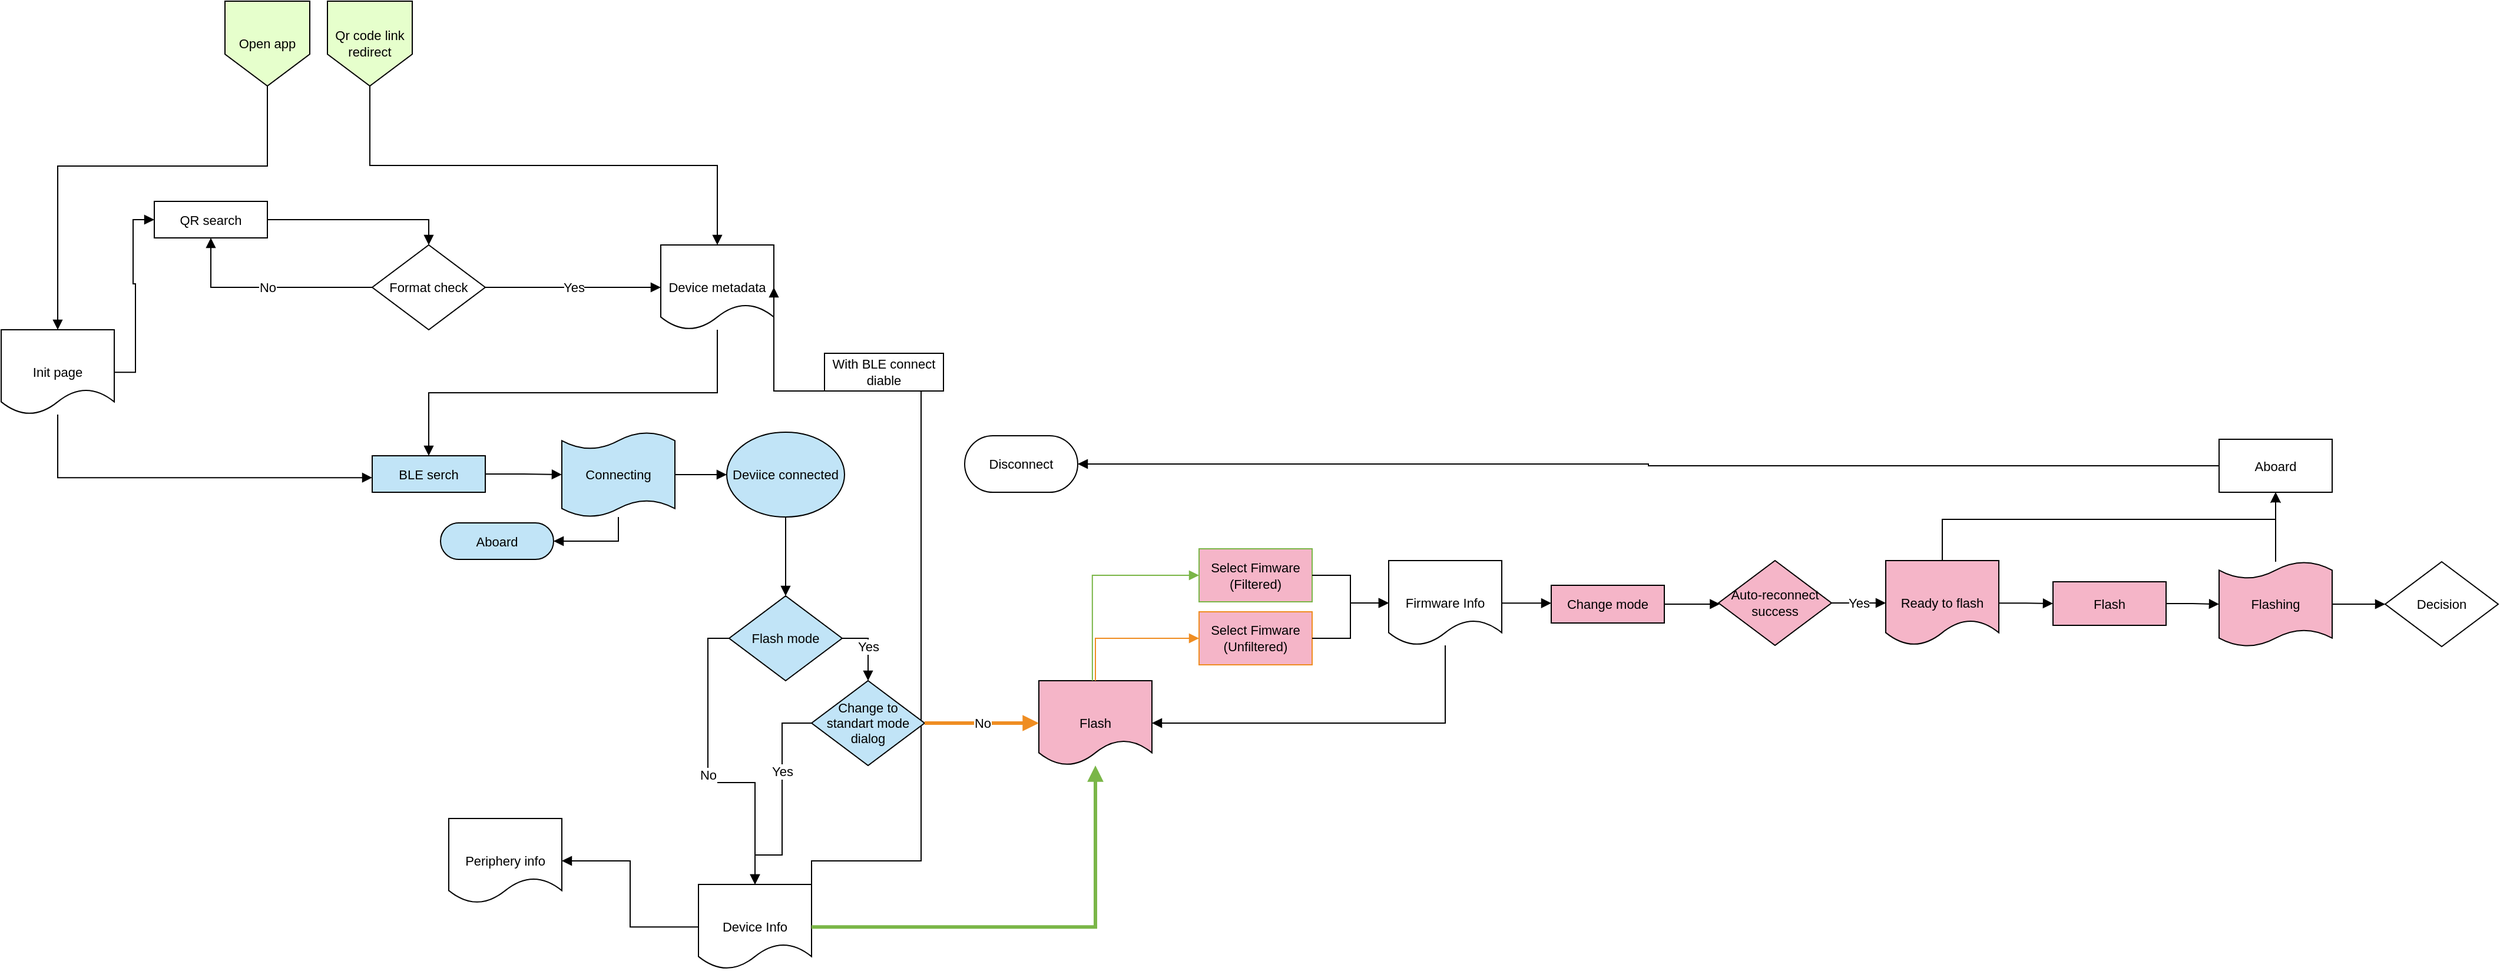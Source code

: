 <mxfile version="13.1.3" type="github"><diagram id="C5RBs43oDa-KdzZeNtuy" name="Page-1"><mxGraphModel dx="1422" dy="1914" grid="1" gridSize="10" guides="1" tooltips="1" connect="1" arrows="1" fold="1" page="1" pageScale="1" pageWidth="827" pageHeight="1169" math="0" shadow="0"><root><mxCell id="WIyWlLk6GJQsqaUBKTNV-0"/><mxCell id="WIyWlLk6GJQsqaUBKTNV-1" parent="WIyWlLk6GJQsqaUBKTNV-0"/><UserObject label="Open app" lucidchartObjectId="gAb16.dE1i8r" id="GL6hUhirYXwNvFaNPU7j-0"><mxCell style="html=1;whiteSpace=wrap;shape=offPageConnector;fontSize=11;fontColor=#000000;spacing=3;strokeOpacity=100;fillColor=#E6FFCC;" vertex="1" parent="WIyWlLk6GJQsqaUBKTNV-1"><mxGeometry x="330" y="-90" width="72" height="72" as="geometry"/></mxCell></UserObject><UserObject label="" lucidchartObjectId="pAb1qJruv8-w" id="GL6hUhirYXwNvFaNPU7j-1"><mxCell style="html=1;jettySize=18;fontSize=11;strokeOpacity=100;rounded=1;arcSize=0;edgeStyle=orthogonalEdgeStyle;startArrow=none;;endArrow=block;endFill=1;;exitX=0.5;exitY=1.011;exitPerimeter=1;entryX=0.5;entryY=-0.008;entryPerimeter=1;" edge="1" parent="WIyWlLk6GJQsqaUBKTNV-1" source="GL6hUhirYXwNvFaNPU7j-0" target="GL6hUhirYXwNvFaNPU7j-3"><mxGeometry width="100" height="100" relative="1" as="geometry"><Array as="points"><mxPoint x="366" y="50"/><mxPoint x="188" y="50"/></Array></mxGeometry></mxCell></UserObject><UserObject label="Init page" lucidchartObjectId="REb1Mheu8V~K" id="GL6hUhirYXwNvFaNPU7j-3"><mxCell style="html=1;whiteSpace=wrap;shape=document;fontSize=11;fontColor=#000000;spacing=3;strokeOpacity=100;" vertex="1" parent="WIyWlLk6GJQsqaUBKTNV-1"><mxGeometry x="140" y="189" width="96" height="72" as="geometry"/></mxCell></UserObject><UserObject label="" lucidchartObjectId="WEb1L68Dy2zB" id="GL6hUhirYXwNvFaNPU7j-4"><mxCell style="html=1;jettySize=18;fontSize=11;strokeOpacity=100;rounded=1;arcSize=0;edgeStyle=orthogonalEdgeStyle;startArrow=none;;endArrow=block;endFill=1;;exitX=0.5;exitY=0.924;exitPerimeter=1;entryX=-0.006;entryY=0.6;entryPerimeter=1;" edge="1" parent="WIyWlLk6GJQsqaUBKTNV-1" source="GL6hUhirYXwNvFaNPU7j-3" target="GL6hUhirYXwNvFaNPU7j-20"><mxGeometry width="100" height="100" relative="1" as="geometry"><Array as="points"/></mxGeometry></mxCell></UserObject><UserObject label="Device Info" lucidchartObjectId="RGb114vR2Q3K" id="GL6hUhirYXwNvFaNPU7j-6"><mxCell style="html=1;whiteSpace=wrap;shape=document;fontSize=11;fontColor=#000000;spacing=3;strokeOpacity=100;" vertex="1" parent="WIyWlLk6GJQsqaUBKTNV-1"><mxGeometry x="732" y="660" width="96" height="72" as="geometry"/></mxCell></UserObject><UserObject label="" lucidchartObjectId="VSb1d301da79" id="GL6hUhirYXwNvFaNPU7j-7"><mxCell style="html=1;jettySize=18;fontSize=11;strokeOpacity=100;rounded=1;arcSize=0;edgeStyle=orthogonalEdgeStyle;startArrow=none;;endArrow=block;endFill=1;;exitX=1.006;exitY=0.502;exitPerimeter=1;entryX=-0.006;entryY=0.5;entryPerimeter=1;" edge="1" parent="WIyWlLk6GJQsqaUBKTNV-1" source="GL6hUhirYXwNvFaNPU7j-3" target="GL6hUhirYXwNvFaNPU7j-8"><mxGeometry width="100" height="100" relative="1" as="geometry"><Array as="points"/></mxGeometry></mxCell></UserObject><UserObject label="QR search" lucidchartObjectId="XSb1YqleU.F." id="GL6hUhirYXwNvFaNPU7j-8"><mxCell style="html=1;whiteSpace=wrap;;fontSize=11;fontColor=#000000;spacing=3;strokeOpacity=100;" vertex="1" parent="WIyWlLk6GJQsqaUBKTNV-1"><mxGeometry x="270" y="80" width="96" height="31" as="geometry"/></mxCell></UserObject><UserObject label="" lucidchartObjectId="0Vb1QZsqYDrt" id="GL6hUhirYXwNvFaNPU7j-9"><mxCell style="html=1;jettySize=18;fontSize=11;strokeOpacity=100;rounded=1;arcSize=0;edgeStyle=orthogonalEdgeStyle;startArrow=none;;endArrow=block;endFill=1;;exitX=1.006;exitY=0.5;exitPerimeter=1;entryX=0.5;entryY=-0.01;entryPerimeter=1;" edge="1" parent="WIyWlLk6GJQsqaUBKTNV-1" source="GL6hUhirYXwNvFaNPU7j-8" target="GL6hUhirYXwNvFaNPU7j-25"><mxGeometry width="100" height="100" relative="1" as="geometry"><Array as="points"/></mxGeometry></mxCell></UserObject><UserObject label="Device metadata" lucidchartObjectId="2Vb1.4ObYA0H" id="GL6hUhirYXwNvFaNPU7j-10"><mxCell style="html=1;whiteSpace=wrap;shape=document;fontSize=11;fontColor=#000000;spacing=3;strokeOpacity=100;" vertex="1" parent="WIyWlLk6GJQsqaUBKTNV-1"><mxGeometry x="700" y="117" width="96" height="72" as="geometry"/></mxCell></UserObject><UserObject label="" lucidchartObjectId="XWb1~2wCB0hz" id="GL6hUhirYXwNvFaNPU7j-11"><mxCell style="html=1;jettySize=18;fontSize=11;strokeOpacity=100;rounded=1;arcSize=0;edgeStyle=orthogonalEdgeStyle;startArrow=none;;endArrow=block;endFill=1;;exitX=0.5;exitY=0.924;exitPerimeter=1;entryX=0.5;entryY=-0.019;entryPerimeter=1;" edge="1" parent="WIyWlLk6GJQsqaUBKTNV-1" source="GL6hUhirYXwNvFaNPU7j-10" target="GL6hUhirYXwNvFaNPU7j-20"><mxGeometry width="100" height="100" relative="1" as="geometry"><Array as="points"/></mxGeometry></mxCell></UserObject><UserObject label="" lucidchartObjectId="ZYb1fUPYU2A2" id="GL6hUhirYXwNvFaNPU7j-12"><mxCell style="html=1;jettySize=18;fontSize=11;strokeOpacity=100;rounded=1;arcSize=0;edgeStyle=orthogonalEdgeStyle;startArrow=none;;endArrow=block;endFill=1;;exitX=1.006;exitY=0.502;exitPerimeter=1;entryX=1.006;entryY=0.5;entryPerimeter=1;" edge="1" parent="WIyWlLk6GJQsqaUBKTNV-1" source="GL6hUhirYXwNvFaNPU7j-6" target="GL6hUhirYXwNvFaNPU7j-10"><mxGeometry width="100" height="100" relative="1" as="geometry"><Array as="points"><mxPoint x="921" y="640"/><mxPoint x="921" y="241"/></Array></mxGeometry></mxCell></UserObject><UserObject label="Flash" lucidchartObjectId="cZb11DL4E6sH" id="GL6hUhirYXwNvFaNPU7j-13"><mxCell style="html=1;whiteSpace=wrap;shape=document;fontSize=11;fontColor=#000000;spacing=3;strokeOpacity=100;fillOpacity=100;fillColor=#f5b5c8;" vertex="1" parent="WIyWlLk6GJQsqaUBKTNV-1"><mxGeometry x="1021" y="487" width="96" height="72" as="geometry"/></mxCell></UserObject><UserObject label="" lucidchartObjectId="WZb1zGybYWFF" id="GL6hUhirYXwNvFaNPU7j-14"><mxCell style="html=1;jettySize=18;fontSize=11;strokeColor=#7ab648;strokeOpacity=100;strokeWidth=3;rounded=1;arcSize=0;edgeStyle=orthogonalEdgeStyle;startArrow=none;;endArrow=block;endFill=1;;exitX=1.006;exitY=0.502;exitPerimeter=1;entryX=0.5;entryY=0.924;entryPerimeter=1;" edge="1" parent="WIyWlLk6GJQsqaUBKTNV-1" source="GL6hUhirYXwNvFaNPU7j-6" target="GL6hUhirYXwNvFaNPU7j-13"><mxGeometry width="100" height="100" relative="1" as="geometry"><Array as="points"/></mxGeometry></mxCell></UserObject><UserObject label="" lucidchartObjectId="n2b1Y6_v-S-W" id="GL6hUhirYXwNvFaNPU7j-15"><mxCell style="html=1;jettySize=18;fontSize=11;strokeOpacity=100;rounded=1;arcSize=0;edgeStyle=orthogonalEdgeStyle;startArrow=none;;endArrow=block;endFill=1;;exitX=-0.006;exitY=0.502;exitPerimeter=1;entryX=1.006;entryY=0.5;entryPerimeter=1;" edge="1" parent="WIyWlLk6GJQsqaUBKTNV-1" source="GL6hUhirYXwNvFaNPU7j-6" target="GL6hUhirYXwNvFaNPU7j-16"><mxGeometry width="100" height="100" relative="1" as="geometry"><Array as="points"/></mxGeometry></mxCell></UserObject><UserObject label="Periphery info" lucidchartObjectId="r2b1MGmAWvip" id="GL6hUhirYXwNvFaNPU7j-16"><mxCell style="html=1;whiteSpace=wrap;shape=document;fontSize=11;fontColor=#000000;spacing=3;strokeOpacity=100;" vertex="1" parent="WIyWlLk6GJQsqaUBKTNV-1"><mxGeometry x="520" y="604" width="96" height="72" as="geometry"/></mxCell></UserObject><mxCell id="GL6hUhirYXwNvFaNPU7j-17" value="" style="group;dropTarget=0;" vertex="1" parent="WIyWlLk6GJQsqaUBKTNV-1"><mxGeometry x="455" y="276" width="257" height="108" as="geometry"/></mxCell><UserObject label="Connecting" lucidchartObjectId="QBb1JAbWSNj~" id="GL6hUhirYXwNvFaNPU7j-18"><mxCell style="html=1;whiteSpace=wrap;shape=tape;size=0.2;fontSize=11;fontColor=#000000;spacing=3;strokeOpacity=100;fillOpacity=100;fillColor=#c1e4f7;" vertex="1" parent="GL6hUhirYXwNvFaNPU7j-17"><mxGeometry x="161" width="96" height="72" as="geometry"/></mxCell></UserObject><UserObject label="Aboard" lucidchartObjectId="hYb1lBM8qsY-" id="GL6hUhirYXwNvFaNPU7j-19"><mxCell style="html=1;whiteSpace=wrap;rounded=1;arcSize=50;fontSize=11;fontColor=#000000;spacing=3;strokeOpacity=100;fillOpacity=100;fillColor=#c1e4f7;" vertex="1" parent="GL6hUhirYXwNvFaNPU7j-17"><mxGeometry x="58" y="77" width="96" height="31" as="geometry"/></mxCell></UserObject><UserObject label="BLE serch" lucidchartObjectId="DAb1opJ~t_yY" id="GL6hUhirYXwNvFaNPU7j-20"><mxCell style="html=1;whiteSpace=wrap;;fontSize=11;fontColor=#000000;spacing=3;strokeOpacity=100;fillOpacity=100;fillColor=#c1e4f7;" vertex="1" parent="GL6hUhirYXwNvFaNPU7j-17"><mxGeometry y="20" width="96" height="31" as="geometry"/></mxCell></UserObject><UserObject label="" lucidchartObjectId="HBb1jw3.Bp_y" id="GL6hUhirYXwNvFaNPU7j-2"><mxCell style="html=1;jettySize=18;fontSize=11;strokeOpacity=100;rounded=1;arcSize=0;edgeStyle=orthogonalEdgeStyle;startArrow=none;;endArrow=block;endFill=1;;exitX=1.006;exitY=0.5;exitPerimeter=1;entryX=-0.006;entryY=0.5;entryPerimeter=1;" edge="1" parent="GL6hUhirYXwNvFaNPU7j-17" source="GL6hUhirYXwNvFaNPU7j-20" target="GL6hUhirYXwNvFaNPU7j-18"><mxGeometry width="100" height="100" relative="1" as="geometry"><Array as="points"/></mxGeometry></mxCell></UserObject><UserObject label="" lucidchartObjectId="cGb1ASjnTJVs" id="GL6hUhirYXwNvFaNPU7j-5"><mxCell style="html=1;jettySize=18;fontSize=11;strokeOpacity=100;rounded=1;arcSize=0;edgeStyle=orthogonalEdgeStyle;startArrow=none;;endArrow=block;endFill=1;;exitX=0.5;exitY=0.924;exitPerimeter=1;entryX=1.006;entryY=0.5;entryPerimeter=1;" edge="1" parent="GL6hUhirYXwNvFaNPU7j-17" source="GL6hUhirYXwNvFaNPU7j-18" target="GL6hUhirYXwNvFaNPU7j-19"><mxGeometry width="100" height="100" relative="1" as="geometry"><Array as="points"/></mxGeometry></mxCell></UserObject><UserObject label="Qr code link redirect" lucidchartObjectId="x6b1XUzFKJgQ" id="GL6hUhirYXwNvFaNPU7j-21"><mxCell style="html=1;whiteSpace=wrap;shape=offPageConnector;fontSize=11;fontColor=#000000;spacing=3;strokeOpacity=100;fillColor=#E6FFCC;" vertex="1" parent="WIyWlLk6GJQsqaUBKTNV-1"><mxGeometry x="417" y="-90" width="72" height="72" as="geometry"/></mxCell></UserObject><UserObject label="" lucidchartObjectId="A6b1VVpGgA1R" id="GL6hUhirYXwNvFaNPU7j-22"><mxCell style="html=1;jettySize=18;fontSize=11;strokeOpacity=100;rounded=1;arcSize=0;edgeStyle=orthogonalEdgeStyle;startArrow=none;;endArrow=block;endFill=1;;exitX=0.5;exitY=1.011;exitPerimeter=1;entryX=0.5;entryY=-0.008;entryPerimeter=1;" edge="1" parent="WIyWlLk6GJQsqaUBKTNV-1" source="GL6hUhirYXwNvFaNPU7j-21" target="GL6hUhirYXwNvFaNPU7j-10"><mxGeometry width="100" height="100" relative="1" as="geometry"><Array as="points"/></mxGeometry></mxCell></UserObject><UserObject label="With BLE connect diable" lucidchartObjectId="~ic1p77JrsOa" id="GL6hUhirYXwNvFaNPU7j-23"><mxCell style="html=1;whiteSpace=wrap;fontSize=11;fontColor=#000000;spacing=3;strokeOpacity=100;" vertex="1" parent="WIyWlLk6GJQsqaUBKTNV-1"><mxGeometry x="839" y="209" width="101" height="32" as="geometry"/></mxCell></UserObject><UserObject label="Flash mode" lucidchartObjectId="xkc1F3SRqymh" id="GL6hUhirYXwNvFaNPU7j-24"><mxCell style="html=1;whiteSpace=wrap;rhombus;fontSize=11;fontColor=#000000;spacing=3;strokeOpacity=100;fillOpacity=100;fillColor=#c1e4f7;" vertex="1" parent="WIyWlLk6GJQsqaUBKTNV-1"><mxGeometry x="758" y="415" width="96" height="72" as="geometry"/></mxCell></UserObject><UserObject label="Format check" lucidchartObjectId="nlc1-krD1DWh" id="GL6hUhirYXwNvFaNPU7j-25"><mxCell style="html=1;whiteSpace=wrap;rhombus;fontSize=11;fontColor=#000000;spacing=3;strokeOpacity=100;" vertex="1" parent="WIyWlLk6GJQsqaUBKTNV-1"><mxGeometry x="455" y="117" width="96" height="72" as="geometry"/></mxCell></UserObject><UserObject label="" lucidchartObjectId="gmc12S9NR1w8" id="GL6hUhirYXwNvFaNPU7j-26"><mxCell style="html=1;jettySize=18;fontSize=11;fontColor=#000000;strokeOpacity=100;rounded=1;arcSize=0;edgeStyle=orthogonalEdgeStyle;startArrow=none;;endArrow=block;endFill=1;;exitX=1.01;exitY=0.5;exitPerimeter=1;entryX=-0.006;entryY=0.5;entryPerimeter=1;" edge="1" parent="WIyWlLk6GJQsqaUBKTNV-1" source="GL6hUhirYXwNvFaNPU7j-25" target="GL6hUhirYXwNvFaNPU7j-10"><mxGeometry width="100" height="100" relative="1" as="geometry"><Array as="points"/></mxGeometry></mxCell></UserObject><mxCell id="GL6hUhirYXwNvFaNPU7j-27" value="Yes" style="text;html=1;resizable=0;labelBackgroundColor=#ffffff;align=center;verticalAlign=middle;fontColor=#000000;;fontSize=11;" vertex="1" parent="GL6hUhirYXwNvFaNPU7j-26"><mxGeometry relative="1" as="geometry"/></mxCell><UserObject label="" lucidchartObjectId="pmc1G.q.DRIs" id="GL6hUhirYXwNvFaNPU7j-28"><mxCell style="html=1;jettySize=18;fontSize=11;fontColor=#000000;strokeOpacity=100;rounded=1;arcSize=0;edgeStyle=orthogonalEdgeStyle;startArrow=none;;endArrow=block;endFill=1;;exitX=-0.01;exitY=0.5;exitPerimeter=1;entryX=0.5;entryY=1.019;entryPerimeter=1;" edge="1" parent="WIyWlLk6GJQsqaUBKTNV-1" source="GL6hUhirYXwNvFaNPU7j-25" target="GL6hUhirYXwNvFaNPU7j-8"><mxGeometry width="100" height="100" relative="1" as="geometry"><Array as="points"/></mxGeometry></mxCell></UserObject><mxCell id="GL6hUhirYXwNvFaNPU7j-29" value="No" style="text;html=1;resizable=0;labelBackgroundColor=#ffffff;align=center;verticalAlign=middle;fontColor=#000000;;fontSize=11;" vertex="1" parent="GL6hUhirYXwNvFaNPU7j-28"><mxGeometry relative="1" as="geometry"/></mxCell><UserObject label="Change to standart mode dialog" lucidchartObjectId="Nnc1_WtVSHU~" id="GL6hUhirYXwNvFaNPU7j-30"><mxCell style="html=1;whiteSpace=wrap;rhombus;fontSize=11;fontColor=#000000;spacing=3;strokeOpacity=100;fillOpacity=100;fillColor=#c1e4f7;" vertex="1" parent="WIyWlLk6GJQsqaUBKTNV-1"><mxGeometry x="828" y="487" width="96" height="72" as="geometry"/></mxCell></UserObject><UserObject label="" lucidchartObjectId="foc1iDQExSN_" id="GL6hUhirYXwNvFaNPU7j-31"><mxCell style="html=1;jettySize=18;fontSize=11;fontColor=#000000;strokeOpacity=100;rounded=1;arcSize=0;edgeStyle=orthogonalEdgeStyle;startArrow=none;;endArrow=block;endFill=1;;exitX=1.01;exitY=0.5;exitPerimeter=1;entryX=0.5;entryY=-0.01;entryPerimeter=1;" edge="1" parent="WIyWlLk6GJQsqaUBKTNV-1" source="GL6hUhirYXwNvFaNPU7j-24" target="GL6hUhirYXwNvFaNPU7j-30"><mxGeometry width="100" height="100" relative="1" as="geometry"><Array as="points"/></mxGeometry></mxCell></UserObject><mxCell id="GL6hUhirYXwNvFaNPU7j-32" value="Yes" style="text;html=1;resizable=0;labelBackgroundColor=#ffffff;align=center;verticalAlign=middle;fontColor=#000000;;fontSize=11;" vertex="1" parent="GL6hUhirYXwNvFaNPU7j-31"><mxGeometry relative="1" as="geometry"/></mxCell><UserObject label="" lucidchartObjectId="7oc1d.k-DmCl" id="GL6hUhirYXwNvFaNPU7j-33"><mxCell style="html=1;jettySize=18;fontSize=11;fontColor=#000000;strokeOpacity=100;rounded=1;arcSize=0;edgeStyle=orthogonalEdgeStyle;startArrow=none;;endArrow=block;endFill=1;;exitX=-0.01;exitY=0.5;exitPerimeter=1;entryX=0.5;entryY=-0.008;entryPerimeter=1;" edge="1" parent="WIyWlLk6GJQsqaUBKTNV-1" source="GL6hUhirYXwNvFaNPU7j-24" target="GL6hUhirYXwNvFaNPU7j-6"><mxGeometry width="100" height="100" relative="1" as="geometry"><Array as="points"/></mxGeometry></mxCell></UserObject><mxCell id="GL6hUhirYXwNvFaNPU7j-34" value="No" style="text;html=1;resizable=0;labelBackgroundColor=#ffffff;align=center;verticalAlign=middle;fontColor=#000000;;fontSize=11;" vertex="1" parent="GL6hUhirYXwNvFaNPU7j-33"><mxGeometry relative="1" as="geometry"/></mxCell><UserObject label="" lucidchartObjectId="cpc1Rk8ihCmp" id="GL6hUhirYXwNvFaNPU7j-35"><mxCell style="html=1;jettySize=18;fontSize=11;fontColor=#000000;strokeOpacity=100;rounded=1;arcSize=0;edgeStyle=orthogonalEdgeStyle;startArrow=none;;endArrow=block;endFill=1;;exitX=-0.01;exitY=0.5;exitPerimeter=1;entryX=0.5;entryY=-0.008;entryPerimeter=1;" edge="1" parent="WIyWlLk6GJQsqaUBKTNV-1" source="GL6hUhirYXwNvFaNPU7j-30" target="GL6hUhirYXwNvFaNPU7j-6"><mxGeometry width="100" height="100" relative="1" as="geometry"><Array as="points"><mxPoint x="803" y="523"/><mxPoint x="803" y="635"/><mxPoint x="780" y="635"/></Array></mxGeometry></mxCell></UserObject><mxCell id="GL6hUhirYXwNvFaNPU7j-36" value="Yes" style="text;html=1;resizable=0;labelBackgroundColor=#ffffff;align=center;verticalAlign=middle;fontColor=#000000;;fontSize=11;" vertex="1" parent="GL6hUhirYXwNvFaNPU7j-35"><mxGeometry x="-0.284" relative="1" as="geometry"/></mxCell><UserObject label="" lucidchartObjectId="xpc1-6ZbTqgh" id="GL6hUhirYXwNvFaNPU7j-37"><mxCell style="html=1;jettySize=18;fontSize=11;fontColor=#000000;strokeColor=#ef8d22;strokeOpacity=100;strokeWidth=3;rounded=1;arcSize=0;edgeStyle=orthogonalEdgeStyle;startArrow=none;;endArrow=block;endFill=1;;exitX=1.01;exitY=0.5;exitPerimeter=1;entryX=-0.006;entryY=0.5;entryPerimeter=1;" edge="1" parent="WIyWlLk6GJQsqaUBKTNV-1" source="GL6hUhirYXwNvFaNPU7j-30" target="GL6hUhirYXwNvFaNPU7j-13"><mxGeometry width="100" height="100" relative="1" as="geometry"><Array as="points"/></mxGeometry></mxCell></UserObject><mxCell id="GL6hUhirYXwNvFaNPU7j-38" value="No" style="text;html=1;resizable=0;labelBackgroundColor=#ffffff;align=center;verticalAlign=middle;fontColor=#000000;;fontSize=11;" vertex="1" parent="GL6hUhirYXwNvFaNPU7j-37"><mxGeometry relative="1" as="geometry"/></mxCell><UserObject label="" lucidchartObjectId="nsc1xcLN2bXH" id="GL6hUhirYXwNvFaNPU7j-39"><mxCell style="html=1;jettySize=18;fontSize=11;strokeColor=#7ab648;strokeOpacity=100;rounded=1;arcSize=0;edgeStyle=orthogonalEdgeStyle;startArrow=none;;endArrow=block;endFill=1;;exitX=0.473;exitY=-0.008;exitPerimeter=1;entryX=-0.006;entryY=0.5;entryPerimeter=1;" edge="1" parent="WIyWlLk6GJQsqaUBKTNV-1" source="GL6hUhirYXwNvFaNPU7j-13" target="GL6hUhirYXwNvFaNPU7j-40"><mxGeometry width="100" height="100" relative="1" as="geometry"><Array as="points"/></mxGeometry></mxCell></UserObject><UserObject label="Select Fimware (Filtered)" lucidchartObjectId="Fsc14VxkzKG2" id="GL6hUhirYXwNvFaNPU7j-40"><mxCell style="html=1;whiteSpace=wrap;;fontSize=11;fontColor=#000000;spacing=3;strokeColor=#7ab648;strokeOpacity=100;fillOpacity=100;fillColor=#f5b5c8;" vertex="1" parent="WIyWlLk6GJQsqaUBKTNV-1"><mxGeometry x="1157" y="375" width="96" height="45" as="geometry"/></mxCell></UserObject><UserObject label="" lucidchartObjectId="qtc1_cxxaG6d" id="GL6hUhirYXwNvFaNPU7j-41"><mxCell style="html=1;jettySize=18;fontSize=11;strokeOpacity=100;rounded=1;arcSize=0;edgeStyle=orthogonalEdgeStyle;startArrow=none;;endArrow=block;endFill=1;;exitX=1.006;exitY=0.5;exitPerimeter=1;entryX=-0.006;entryY=0.5;entryPerimeter=1;" edge="1" parent="WIyWlLk6GJQsqaUBKTNV-1" source="GL6hUhirYXwNvFaNPU7j-40" target="GL6hUhirYXwNvFaNPU7j-58"><mxGeometry width="100" height="100" relative="1" as="geometry"><Array as="points"/></mxGeometry></mxCell></UserObject><UserObject label="Change mode" lucidchartObjectId="stc146HHgeyq" id="GL6hUhirYXwNvFaNPU7j-42"><mxCell style="html=1;whiteSpace=wrap;;fontSize=11;fontColor=#000000;spacing=3;strokeOpacity=100;fillOpacity=100;fillColor=#f5b5c8;" vertex="1" parent="WIyWlLk6GJQsqaUBKTNV-1"><mxGeometry x="1456" y="406" width="96" height="32" as="geometry"/></mxCell></UserObject><UserObject label="" lucidchartObjectId="Utc1b4t28WSP" id="GL6hUhirYXwNvFaNPU7j-43"><mxCell style="html=1;jettySize=18;fontSize=11;strokeOpacity=100;rounded=1;arcSize=0;edgeStyle=orthogonalEdgeStyle;startArrow=none;;endArrow=block;endFill=1;;exitX=1.006;exitY=0.5;exitPerimeter=1;entryX=0.003;entryY=0.513;entryPerimeter=1;" edge="1" parent="WIyWlLk6GJQsqaUBKTNV-1" source="GL6hUhirYXwNvFaNPU7j-42" target="GL6hUhirYXwNvFaNPU7j-47"><mxGeometry width="100" height="100" relative="1" as="geometry"><Array as="points"/></mxGeometry></mxCell></UserObject><UserObject label="Select Fimware  (Unfiltered)" lucidchartObjectId="Ovc1moxMp1Z." id="GL6hUhirYXwNvFaNPU7j-44"><mxCell style="html=1;whiteSpace=wrap;;fontSize=11;fontColor=#000000;spacing=3;strokeColor=#ef8d22;strokeOpacity=100;fillOpacity=100;fillColor=#f5b5c8;" vertex="1" parent="WIyWlLk6GJQsqaUBKTNV-1"><mxGeometry x="1157" y="428.5" width="96" height="45" as="geometry"/></mxCell></UserObject><UserObject label="" lucidchartObjectId="ewc1yRSpeSlj" id="GL6hUhirYXwNvFaNPU7j-45"><mxCell style="html=1;jettySize=18;fontSize=11;strokeColor=#ef8d22;strokeOpacity=100;rounded=1;arcSize=0;edgeStyle=orthogonalEdgeStyle;startArrow=none;;endArrow=block;endFill=1;;exitX=0.5;exitY=-0.008;exitPerimeter=1;entryX=-0.006;entryY=0.5;entryPerimeter=1;" edge="1" parent="WIyWlLk6GJQsqaUBKTNV-1" source="GL6hUhirYXwNvFaNPU7j-13" target="GL6hUhirYXwNvFaNPU7j-44"><mxGeometry width="100" height="100" relative="1" as="geometry"><Array as="points"/></mxGeometry></mxCell></UserObject><UserObject label="" lucidchartObjectId="6wc1sW5~_4n2" id="GL6hUhirYXwNvFaNPU7j-46"><mxCell style="html=1;jettySize=18;fontSize=11;strokeOpacity=100;rounded=1;arcSize=0;edgeStyle=orthogonalEdgeStyle;startArrow=none;;endArrow=block;endFill=1;;exitX=1.006;exitY=0.5;exitPerimeter=1;entryX=-0.006;entryY=0.5;entryPerimeter=1;" edge="1" parent="WIyWlLk6GJQsqaUBKTNV-1" source="GL6hUhirYXwNvFaNPU7j-44" target="GL6hUhirYXwNvFaNPU7j-58"><mxGeometry width="100" height="100" relative="1" as="geometry"><Array as="points"/></mxGeometry></mxCell></UserObject><UserObject label="Auto-reconnect success" lucidchartObjectId="3xc1WX~UaEFU" id="GL6hUhirYXwNvFaNPU7j-47"><mxCell style="html=1;whiteSpace=wrap;rhombus;fontSize=11;fontColor=#000000;spacing=3;strokeOpacity=100;fillOpacity=100;fillColor=#f5b5c8;" vertex="1" parent="WIyWlLk6GJQsqaUBKTNV-1"><mxGeometry x="1598" y="385" width="96" height="72" as="geometry"/></mxCell></UserObject><UserObject label="" lucidchartObjectId="Jyc14iXMQ1WK" id="GL6hUhirYXwNvFaNPU7j-48"><mxCell style="html=1;jettySize=18;fontSize=11;fontColor=#000000;strokeOpacity=100;rounded=1;arcSize=0;edgeStyle=orthogonalEdgeStyle;startArrow=none;;endArrow=block;endFill=1;;exitX=1.01;exitY=0.5;exitPerimeter=1;entryX=-0.006;entryY=0.5;entryPerimeter=1;" edge="1" parent="WIyWlLk6GJQsqaUBKTNV-1" source="GL6hUhirYXwNvFaNPU7j-47" target="GL6hUhirYXwNvFaNPU7j-50"><mxGeometry width="100" height="100" relative="1" as="geometry"><Array as="points"/></mxGeometry></mxCell></UserObject><mxCell id="GL6hUhirYXwNvFaNPU7j-49" value="Yes" style="text;html=1;resizable=0;labelBackgroundColor=#ffffff;align=center;verticalAlign=middle;fontColor=#000000;;fontSize=11;" vertex="1" parent="GL6hUhirYXwNvFaNPU7j-48"><mxGeometry relative="1" as="geometry"/></mxCell><mxCell id="GL6hUhirYXwNvFaNPU7j-67" style="edgeStyle=orthogonalEdgeStyle;rounded=0;orthogonalLoop=1;jettySize=auto;html=1;entryX=0.5;entryY=1;entryDx=0;entryDy=0;" edge="1" parent="WIyWlLk6GJQsqaUBKTNV-1" source="GL6hUhirYXwNvFaNPU7j-50" target="GL6hUhirYXwNvFaNPU7j-62"><mxGeometry relative="1" as="geometry"><Array as="points"><mxPoint x="1788" y="350"/><mxPoint x="2071" y="350"/></Array></mxGeometry></mxCell><UserObject label="Ready to flash" lucidchartObjectId="7yc18Ew2O.3Y" id="GL6hUhirYXwNvFaNPU7j-50"><mxCell style="html=1;whiteSpace=wrap;shape=document;fontSize=11;fontColor=#000000;spacing=3;strokeOpacity=100;fillOpacity=100;fillColor=#f5b5c8;" vertex="1" parent="WIyWlLk6GJQsqaUBKTNV-1"><mxGeometry x="1740" y="385" width="96" height="72" as="geometry"/></mxCell></UserObject><UserObject label="" lucidchartObjectId="5zc1fo68J_dF" id="GL6hUhirYXwNvFaNPU7j-51"><mxCell style="html=1;jettySize=18;fontSize=11;strokeOpacity=100;rounded=1;arcSize=0;edgeStyle=orthogonalEdgeStyle;startArrow=none;;endArrow=block;endFill=1;;exitX=1.006;exitY=0.5;exitPerimeter=1;entryX=-0.006;entryY=0.5;entryPerimeter=1;" edge="1" parent="WIyWlLk6GJQsqaUBKTNV-1" source="GL6hUhirYXwNvFaNPU7j-18" target="GL6hUhirYXwNvFaNPU7j-52"><mxGeometry width="100" height="100" relative="1" as="geometry"><Array as="points"/></mxGeometry></mxCell></UserObject><UserObject label="Deviice connected" lucidchartObjectId="hAc1BbnnDQS3" id="GL6hUhirYXwNvFaNPU7j-52"><mxCell style="html=1;whiteSpace=wrap;ellipse;fontSize=11;fontColor=#000000;spacing=3;strokeOpacity=100;fillOpacity=100;fillColor=#c1e4f7;" vertex="1" parent="WIyWlLk6GJQsqaUBKTNV-1"><mxGeometry x="756" y="276" width="100" height="72" as="geometry"/></mxCell></UserObject><UserObject label="" lucidchartObjectId="PAc1war852pi" id="GL6hUhirYXwNvFaNPU7j-53"><mxCell style="html=1;jettySize=18;fontSize=11;strokeOpacity=100;rounded=1;arcSize=0;edgeStyle=orthogonalEdgeStyle;startArrow=none;;endArrow=block;endFill=1;;exitX=0.5;exitY=1.008;exitPerimeter=1;entryX=0.5;entryY=-0.01;entryPerimeter=1;" edge="1" parent="WIyWlLk6GJQsqaUBKTNV-1" source="GL6hUhirYXwNvFaNPU7j-52" target="GL6hUhirYXwNvFaNPU7j-24"><mxGeometry width="100" height="100" relative="1" as="geometry"><Array as="points"/></mxGeometry></mxCell></UserObject><UserObject label="" lucidchartObjectId="mCc1Rg8p6Vao" id="GL6hUhirYXwNvFaNPU7j-54"><mxCell style="html=1;jettySize=18;fontSize=11;strokeOpacity=100;rounded=1;arcSize=0;edgeStyle=orthogonalEdgeStyle;startArrow=none;;endArrow=block;endFill=1;;exitX=1.006;exitY=0.502;exitPerimeter=1;entryX=-0.006;entryY=0.5;entryPerimeter=1;" edge="1" parent="WIyWlLk6GJQsqaUBKTNV-1" source="GL6hUhirYXwNvFaNPU7j-50" target="GL6hUhirYXwNvFaNPU7j-55"><mxGeometry width="100" height="100" relative="1" as="geometry"><Array as="points"/></mxGeometry></mxCell></UserObject><UserObject label="Flash" lucidchartObjectId="nCc1.QipA6w_" id="GL6hUhirYXwNvFaNPU7j-55"><mxCell style="html=1;whiteSpace=wrap;;fontSize=11;fontColor=#000000;spacing=3;strokeOpacity=100;fillOpacity=100;fillColor=#f5b5c8;" vertex="1" parent="WIyWlLk6GJQsqaUBKTNV-1"><mxGeometry x="1882" y="403" width="96" height="37" as="geometry"/></mxCell></UserObject><UserObject label="" lucidchartObjectId="CCc1sbQ..XQR" id="GL6hUhirYXwNvFaNPU7j-56"><mxCell style="html=1;jettySize=18;fontSize=11;strokeOpacity=100;rounded=1;arcSize=0;edgeStyle=orthogonalEdgeStyle;startArrow=none;;endArrow=block;endFill=1;;exitX=1.006;exitY=0.5;exitPerimeter=1;entryX=-0.006;entryY=0.5;entryPerimeter=1;" edge="1" parent="WIyWlLk6GJQsqaUBKTNV-1" source="GL6hUhirYXwNvFaNPU7j-55" target="GL6hUhirYXwNvFaNPU7j-57"><mxGeometry width="100" height="100" relative="1" as="geometry"><Array as="points"/></mxGeometry></mxCell></UserObject><UserObject label="Flashing" lucidchartObjectId="HCc12ZpPw2o-" id="GL6hUhirYXwNvFaNPU7j-57"><mxCell style="html=1;whiteSpace=wrap;shape=tape;size=0.2;fontSize=11;fontColor=#000000;spacing=3;strokeOpacity=100;fillOpacity=100;fillColor=#f5b5c8;" vertex="1" parent="WIyWlLk6GJQsqaUBKTNV-1"><mxGeometry x="2023" y="386" width="96" height="72" as="geometry"/></mxCell></UserObject><UserObject label="Firmware Info" lucidchartObjectId="VDc1RfbanFJR" id="GL6hUhirYXwNvFaNPU7j-58"><mxCell style="html=1;whiteSpace=wrap;shape=document;fontSize=11;fontColor=#000000;spacing=3;strokeOpacity=100;" vertex="1" parent="WIyWlLk6GJQsqaUBKTNV-1"><mxGeometry x="1318" y="385" width="96" height="72" as="geometry"/></mxCell></UserObject><UserObject label="" lucidchartObjectId="nEc1_LWFeriq" id="GL6hUhirYXwNvFaNPU7j-59"><mxCell style="html=1;jettySize=18;fontSize=11;strokeOpacity=100;rounded=1;arcSize=0;edgeStyle=orthogonalEdgeStyle;startArrow=none;;endArrow=block;endFill=1;;exitX=1.006;exitY=0.502;exitPerimeter=1;entryX=-0.006;entryY=0.474;entryPerimeter=1;" edge="1" parent="WIyWlLk6GJQsqaUBKTNV-1" source="GL6hUhirYXwNvFaNPU7j-58" target="GL6hUhirYXwNvFaNPU7j-42"><mxGeometry width="100" height="100" relative="1" as="geometry"><Array as="points"/></mxGeometry></mxCell></UserObject><UserObject label="Disconnect" lucidchartObjectId="SEc1w9vl~w8t" id="GL6hUhirYXwNvFaNPU7j-60"><mxCell style="html=1;whiteSpace=wrap;rounded=1;arcSize=50;fontSize=11;fontColor=#000000;spacing=3;strokeOpacity=100;" vertex="1" parent="WIyWlLk6GJQsqaUBKTNV-1"><mxGeometry x="958" y="279" width="96" height="48" as="geometry"/></mxCell></UserObject><UserObject label="" lucidchartObjectId="eFc18QwNKlT0" id="GL6hUhirYXwNvFaNPU7j-61"><mxCell style="html=1;jettySize=18;fontSize=11;strokeOpacity=100;rounded=1;arcSize=0;edgeStyle=orthogonalEdgeStyle;startArrow=none;;endArrow=block;endFill=1;;exitX=0.5;exitY=0.075;exitPerimeter=1;entryX=0.5;entryY=1.013;entryPerimeter=1;" edge="1" parent="WIyWlLk6GJQsqaUBKTNV-1" source="GL6hUhirYXwNvFaNPU7j-57" target="GL6hUhirYXwNvFaNPU7j-62"><mxGeometry width="100" height="100" relative="1" as="geometry"><Array as="points"/></mxGeometry></mxCell></UserObject><UserObject label="Aboard" lucidchartObjectId="fFc11mfkoiTh" id="GL6hUhirYXwNvFaNPU7j-62"><mxCell style="html=1;whiteSpace=wrap;;fontSize=11;fontColor=#000000;spacing=3;strokeOpacity=100;" vertex="1" parent="WIyWlLk6GJQsqaUBKTNV-1"><mxGeometry x="2023" y="282" width="96" height="45" as="geometry"/></mxCell></UserObject><UserObject label="" lucidchartObjectId="SFc1~eMDdaHO" id="GL6hUhirYXwNvFaNPU7j-63"><mxCell style="html=1;jettySize=18;fontSize=11;strokeOpacity=100;rounded=1;arcSize=0;edgeStyle=orthogonalEdgeStyle;startArrow=none;;endArrow=block;endFill=1;;exitX=-0.006;exitY=0.5;exitPerimeter=1;entryX=1.006;entryY=0.5;entryPerimeter=1;" edge="1" parent="WIyWlLk6GJQsqaUBKTNV-1" source="GL6hUhirYXwNvFaNPU7j-62" target="GL6hUhirYXwNvFaNPU7j-60"><mxGeometry width="100" height="100" relative="1" as="geometry"><Array as="points"/></mxGeometry></mxCell></UserObject><UserObject label="" lucidchartObjectId="ZFc1sTrU0Bli" id="GL6hUhirYXwNvFaNPU7j-64"><mxCell style="html=1;jettySize=18;fontSize=11;strokeOpacity=100;rounded=1;arcSize=0;edgeStyle=orthogonalEdgeStyle;startArrow=none;;endArrow=block;endFill=1;;exitX=1.006;exitY=0.5;exitPerimeter=1;entryX=-0.01;entryY=0.5;entryPerimeter=1;" edge="1" parent="WIyWlLk6GJQsqaUBKTNV-1" source="GL6hUhirYXwNvFaNPU7j-57" target="GL6hUhirYXwNvFaNPU7j-65"><mxGeometry width="100" height="100" relative="1" as="geometry"><Array as="points"/></mxGeometry></mxCell></UserObject><UserObject label="Decision" lucidchartObjectId="_Fc1W~n.Hfio" id="GL6hUhirYXwNvFaNPU7j-65"><mxCell style="html=1;whiteSpace=wrap;rhombus;fontSize=11;fontColor=#000000;spacing=3;strokeOpacity=100;" vertex="1" parent="WIyWlLk6GJQsqaUBKTNV-1"><mxGeometry x="2164" y="386" width="96" height="72" as="geometry"/></mxCell></UserObject><UserObject label="" lucidchartObjectId="JGc1lsPKgB5f" id="GL6hUhirYXwNvFaNPU7j-66"><mxCell style="html=1;jettySize=18;fontSize=11;strokeOpacity=100;rounded=1;arcSize=0;edgeStyle=orthogonalEdgeStyle;startArrow=none;;endArrow=block;endFill=1;;exitX=0.5;exitY=0.924;exitPerimeter=1;entryX=1.006;entryY=0.5;entryPerimeter=1;" edge="1" parent="WIyWlLk6GJQsqaUBKTNV-1" source="GL6hUhirYXwNvFaNPU7j-58" target="GL6hUhirYXwNvFaNPU7j-13"><mxGeometry width="100" height="100" relative="1" as="geometry"><Array as="points"/></mxGeometry></mxCell></UserObject></root></mxGraphModel></diagram></mxfile>